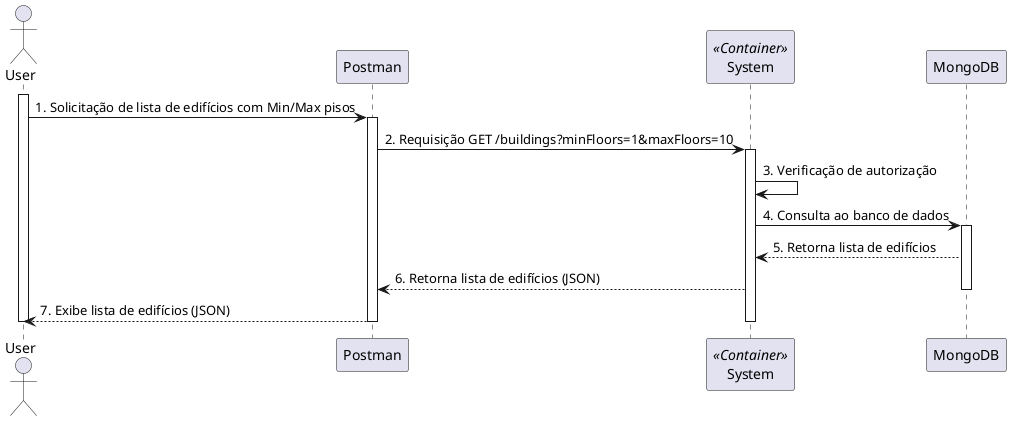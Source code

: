 @startuml
!define ACTOR class

actor User

participant Postman as "Postman"
participant System as System <<Container>>
participant MongoDB as "MongoDB"

activate User
User -> Postman: 1. Solicitação de lista de edifícios com Min/Max pisos
activate Postman

Postman -> System: 2. Requisição GET /buildings?minFloors=1&maxFloors=10
activate System

System -> System: 3. Verificação de autorização
System -> MongoDB: 4. Consulta ao banco de dados
activate MongoDB

MongoDB --> System: 5. Retorna lista de edifícios
System --> Postman: 6. Retorna lista de edifícios (JSON)
deactivate MongoDB

Postman --> User: 7. Exibe lista de edifícios (JSON)
deactivate Postman
deactivate System
deactivate User
@enduml
